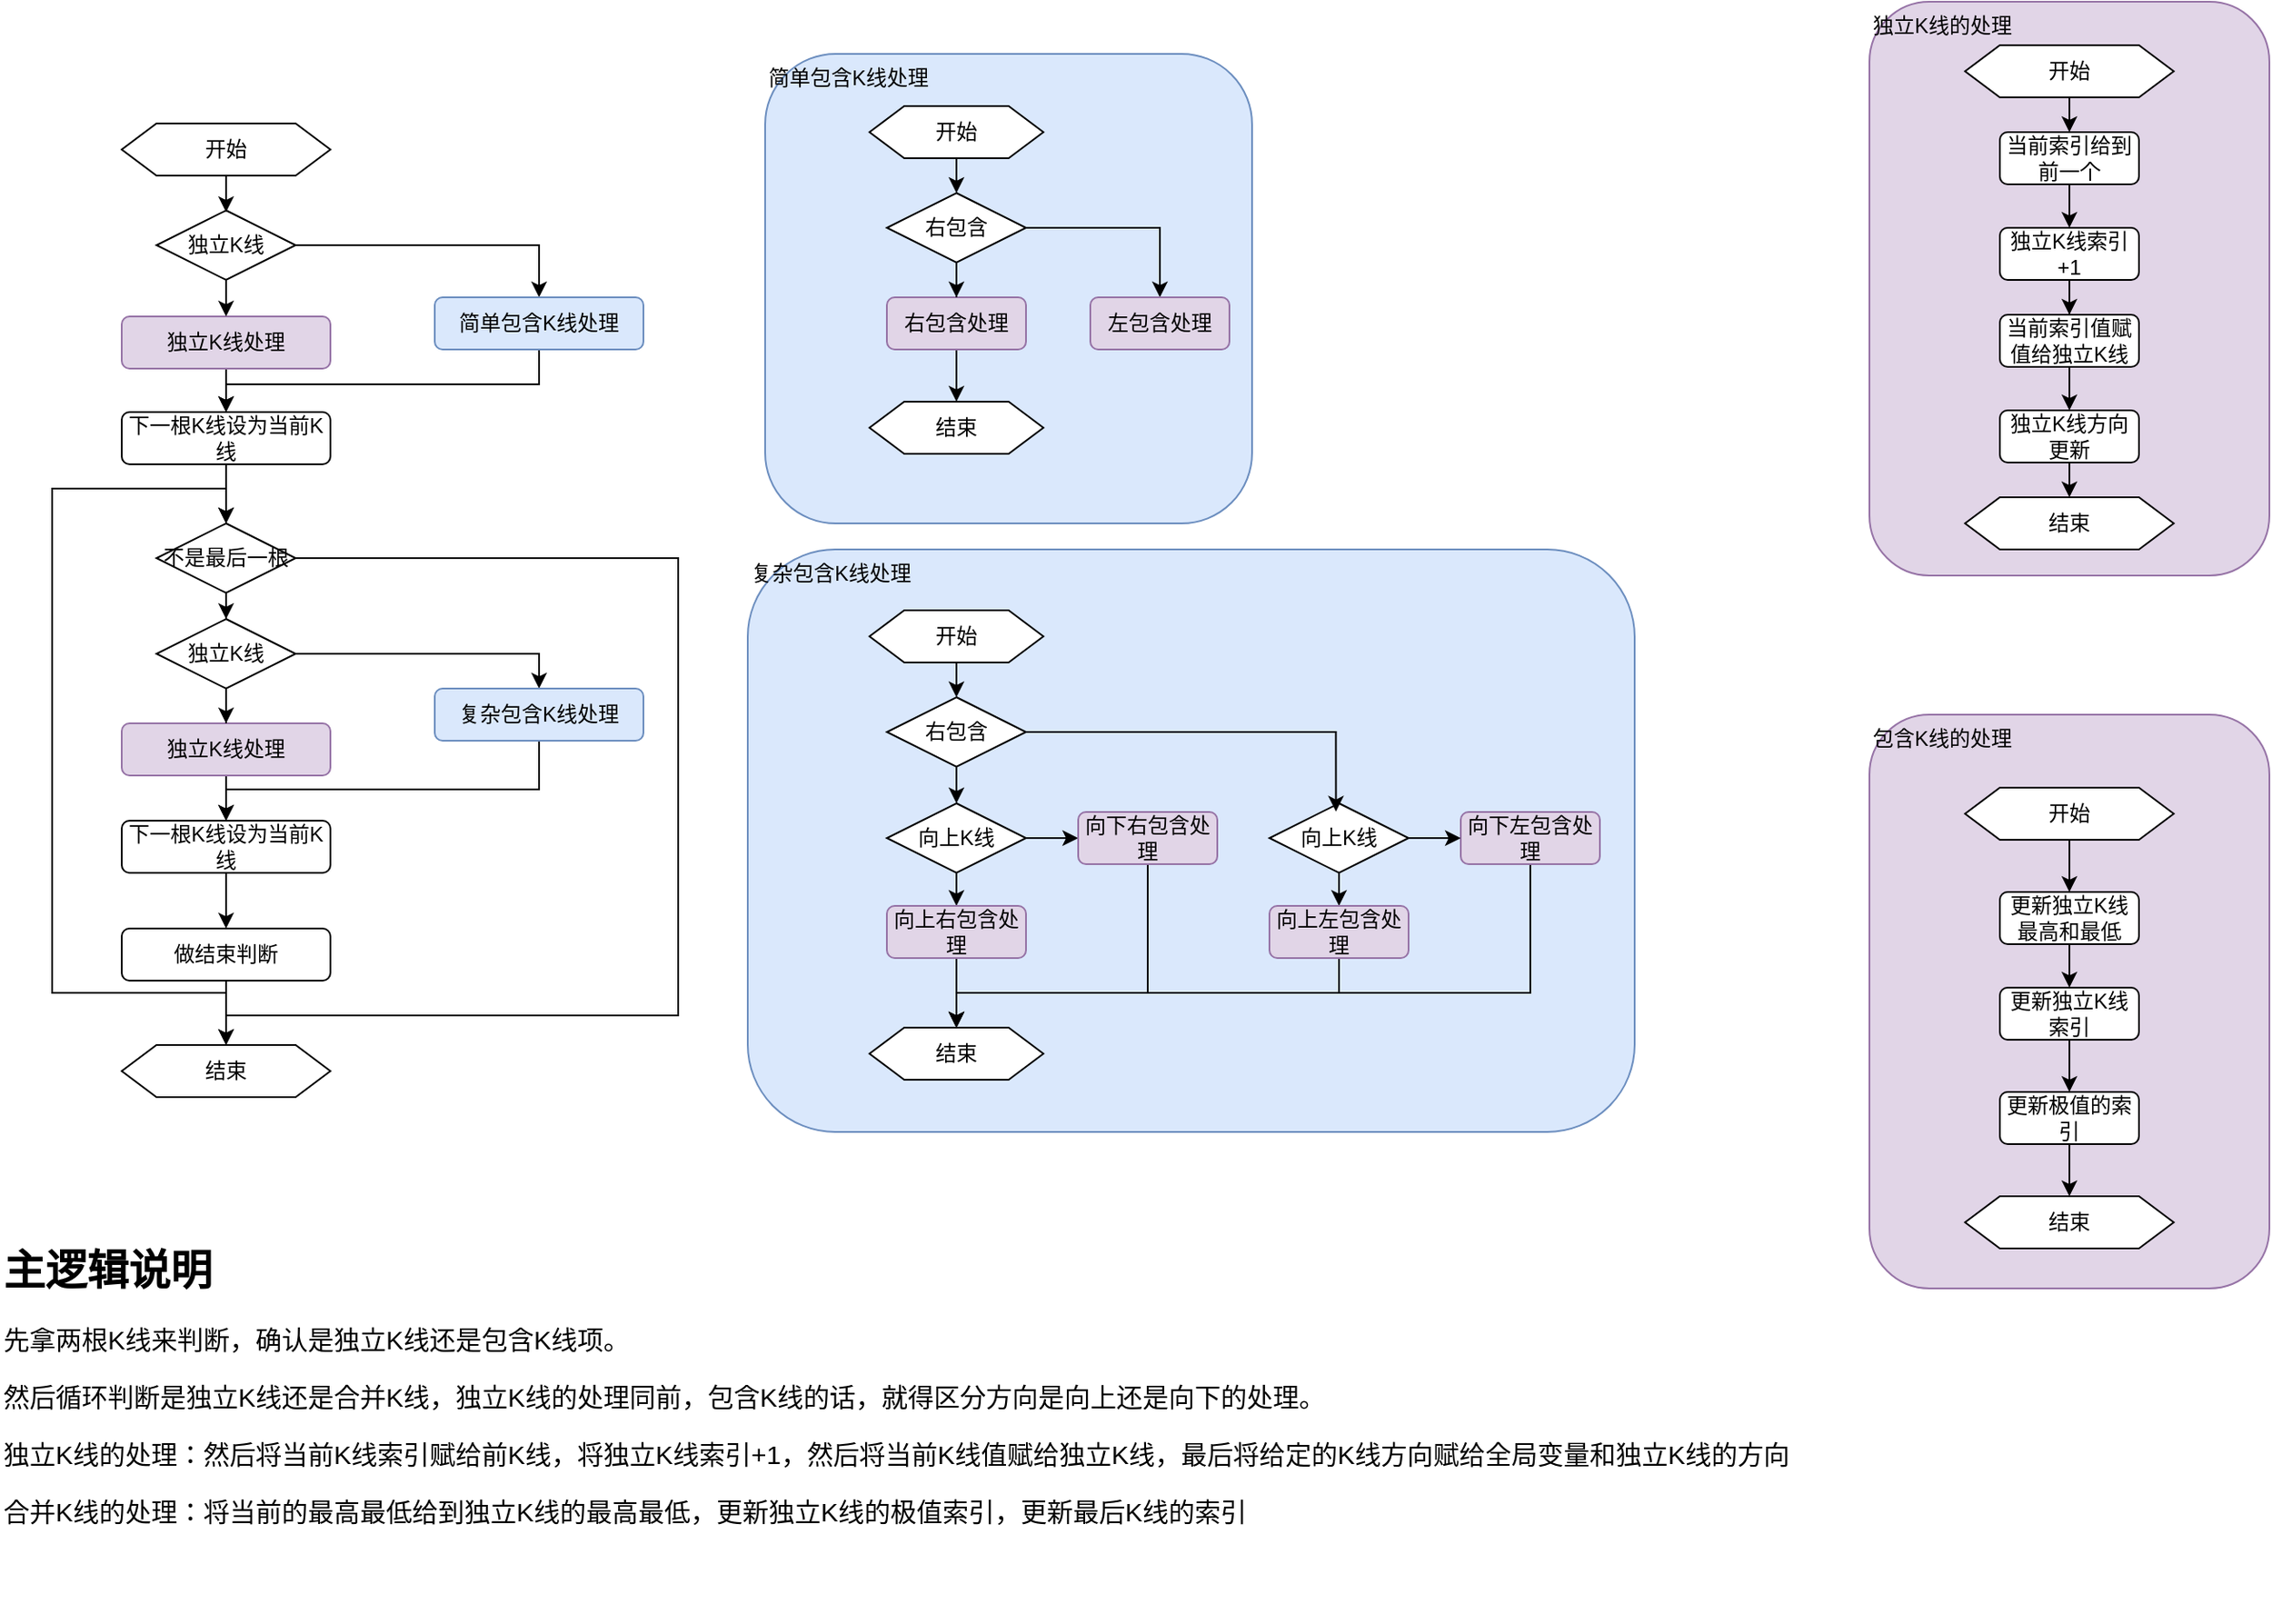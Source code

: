 <mxfile version="24.7.5">
  <diagram name="合并K线" id="Wlh-KiL8eT8eEFKsj3go">
    <mxGraphModel dx="989" dy="577" grid="1" gridSize="10" guides="1" tooltips="1" connect="1" arrows="1" fold="1" page="1" pageScale="1" pageWidth="827" pageHeight="1169" math="0" shadow="0">
      <root>
        <mxCell id="0" />
        <mxCell id="1" parent="0" />
        <mxCell id="z5o7_3_p9fjKzpceReI_-54" value="简单包含K线处理" style="rounded=1;whiteSpace=wrap;html=1;fillColor=#dae8fc;strokeColor=#6c8ebf;verticalAlign=top;align=left;" parent="1" vertex="1">
          <mxGeometry x="560" y="270" width="280" height="270" as="geometry" />
        </mxCell>
        <mxCell id="z5o7_3_p9fjKzpceReI_-53" style="edgeStyle=orthogonalEdgeStyle;rounded=0;orthogonalLoop=1;jettySize=auto;html=1;exitX=0.5;exitY=1;exitDx=0;exitDy=0;" parent="1" source="z5o7_3_p9fjKzpceReI_-45" target="z5o7_3_p9fjKzpceReI_-51" edge="1">
          <mxGeometry relative="1" as="geometry" />
        </mxCell>
        <mxCell id="z5o7_3_p9fjKzpceReI_-45" value="右包含处理" style="rounded=1;whiteSpace=wrap;html=1;fillColor=#e1d5e7;strokeColor=#9673a6;" parent="1" vertex="1">
          <mxGeometry x="630" y="410" width="80" height="30" as="geometry" />
        </mxCell>
        <mxCell id="z5o7_3_p9fjKzpceReI_-48" style="edgeStyle=orthogonalEdgeStyle;rounded=0;orthogonalLoop=1;jettySize=auto;html=1;exitX=0.5;exitY=1;exitDx=0;exitDy=0;" parent="1" source="z5o7_3_p9fjKzpceReI_-46" target="z5o7_3_p9fjKzpceReI_-45" edge="1">
          <mxGeometry relative="1" as="geometry" />
        </mxCell>
        <mxCell id="z5o7_3_p9fjKzpceReI_-49" style="edgeStyle=orthogonalEdgeStyle;rounded=0;orthogonalLoop=1;jettySize=auto;html=1;exitX=1;exitY=0.5;exitDx=0;exitDy=0;entryX=0.5;entryY=0;entryDx=0;entryDy=0;" parent="1" source="z5o7_3_p9fjKzpceReI_-46" target="z5o7_3_p9fjKzpceReI_-47" edge="1">
          <mxGeometry relative="1" as="geometry" />
        </mxCell>
        <mxCell id="z5o7_3_p9fjKzpceReI_-46" value="右包含" style="rhombus;whiteSpace=wrap;html=1;" parent="1" vertex="1">
          <mxGeometry x="630" y="350" width="80" height="40" as="geometry" />
        </mxCell>
        <mxCell id="z5o7_3_p9fjKzpceReI_-47" value="左包含处理" style="rounded=1;whiteSpace=wrap;html=1;fillColor=#e1d5e7;strokeColor=#9673a6;" parent="1" vertex="1">
          <mxGeometry x="747" y="410" width="80" height="30" as="geometry" />
        </mxCell>
        <mxCell id="z5o7_3_p9fjKzpceReI_-52" style="edgeStyle=orthogonalEdgeStyle;rounded=0;orthogonalLoop=1;jettySize=auto;html=1;exitX=0.5;exitY=1;exitDx=0;exitDy=0;entryX=0.5;entryY=0;entryDx=0;entryDy=0;" parent="1" source="z5o7_3_p9fjKzpceReI_-50" target="z5o7_3_p9fjKzpceReI_-46" edge="1">
          <mxGeometry relative="1" as="geometry" />
        </mxCell>
        <mxCell id="z5o7_3_p9fjKzpceReI_-50" value="开始" style="shape=hexagon;perimeter=hexagonPerimeter2;whiteSpace=wrap;html=1;fixedSize=1;" parent="1" vertex="1">
          <mxGeometry x="620" y="300" width="100" height="30" as="geometry" />
        </mxCell>
        <mxCell id="z5o7_3_p9fjKzpceReI_-51" value="结束" style="shape=hexagon;perimeter=hexagonPerimeter2;whiteSpace=wrap;html=1;fixedSize=1;" parent="1" vertex="1">
          <mxGeometry x="620" y="470" width="100" height="30" as="geometry" />
        </mxCell>
        <mxCell id="z5o7_3_p9fjKzpceReI_-55" value="复杂包含K线处理" style="rounded=1;whiteSpace=wrap;html=1;fillColor=#dae8fc;strokeColor=#6c8ebf;verticalAlign=top;align=left;" parent="1" vertex="1">
          <mxGeometry x="550" y="555" width="510" height="335" as="geometry" />
        </mxCell>
        <mxCell id="z5o7_3_p9fjKzpceReI_-58" style="edgeStyle=orthogonalEdgeStyle;rounded=0;orthogonalLoop=1;jettySize=auto;html=1;exitX=0.5;exitY=1;exitDx=0;exitDy=0;" parent="1" source="z5o7_3_p9fjKzpceReI_-60" target="z5o7_3_p9fjKzpceReI_-65" edge="1">
          <mxGeometry relative="1" as="geometry">
            <mxPoint x="669.966" y="700" as="targetPoint" />
          </mxGeometry>
        </mxCell>
        <mxCell id="z5o7_3_p9fjKzpceReI_-60" value="右包含" style="rhombus;whiteSpace=wrap;html=1;" parent="1" vertex="1">
          <mxGeometry x="630" y="640" width="80" height="40" as="geometry" />
        </mxCell>
        <mxCell id="z5o7_3_p9fjKzpceReI_-62" style="edgeStyle=orthogonalEdgeStyle;rounded=0;orthogonalLoop=1;jettySize=auto;html=1;exitX=0.5;exitY=1;exitDx=0;exitDy=0;entryX=0.5;entryY=0;entryDx=0;entryDy=0;" parent="1" source="z5o7_3_p9fjKzpceReI_-63" target="z5o7_3_p9fjKzpceReI_-60" edge="1">
          <mxGeometry relative="1" as="geometry" />
        </mxCell>
        <mxCell id="z5o7_3_p9fjKzpceReI_-63" value="开始" style="shape=hexagon;perimeter=hexagonPerimeter2;whiteSpace=wrap;html=1;fixedSize=1;" parent="1" vertex="1">
          <mxGeometry x="620" y="590" width="100" height="30" as="geometry" />
        </mxCell>
        <mxCell id="z5o7_3_p9fjKzpceReI_-64" value="结束" style="shape=hexagon;perimeter=hexagonPerimeter2;whiteSpace=wrap;html=1;fixedSize=1;" parent="1" vertex="1">
          <mxGeometry x="620" y="830" width="100" height="30" as="geometry" />
        </mxCell>
        <mxCell id="z5o7_3_p9fjKzpceReI_-68" style="edgeStyle=orthogonalEdgeStyle;rounded=0;orthogonalLoop=1;jettySize=auto;html=1;exitX=0.5;exitY=1;exitDx=0;exitDy=0;entryX=0.5;entryY=0;entryDx=0;entryDy=0;" parent="1" source="z5o7_3_p9fjKzpceReI_-65" target="z5o7_3_p9fjKzpceReI_-66" edge="1">
          <mxGeometry relative="1" as="geometry" />
        </mxCell>
        <mxCell id="z5o7_3_p9fjKzpceReI_-70" style="edgeStyle=orthogonalEdgeStyle;rounded=0;orthogonalLoop=1;jettySize=auto;html=1;exitX=1;exitY=0.5;exitDx=0;exitDy=0;" parent="1" source="z5o7_3_p9fjKzpceReI_-65" target="z5o7_3_p9fjKzpceReI_-67" edge="1">
          <mxGeometry relative="1" as="geometry" />
        </mxCell>
        <mxCell id="z5o7_3_p9fjKzpceReI_-65" value="向上K线" style="rhombus;whiteSpace=wrap;html=1;" parent="1" vertex="1">
          <mxGeometry x="630" y="701" width="80" height="40" as="geometry" />
        </mxCell>
        <mxCell id="z5o7_3_p9fjKzpceReI_-69" style="edgeStyle=orthogonalEdgeStyle;rounded=0;orthogonalLoop=1;jettySize=auto;html=1;exitX=0.5;exitY=1;exitDx=0;exitDy=0;" parent="1" source="z5o7_3_p9fjKzpceReI_-66" target="z5o7_3_p9fjKzpceReI_-64" edge="1">
          <mxGeometry relative="1" as="geometry" />
        </mxCell>
        <mxCell id="z5o7_3_p9fjKzpceReI_-66" value="向上右包含处理" style="rounded=1;whiteSpace=wrap;html=1;fillColor=#e1d5e7;strokeColor=#9673a6;" parent="1" vertex="1">
          <mxGeometry x="630" y="760" width="80" height="30" as="geometry" />
        </mxCell>
        <mxCell id="z5o7_3_p9fjKzpceReI_-73" style="edgeStyle=orthogonalEdgeStyle;rounded=0;orthogonalLoop=1;jettySize=auto;html=1;exitX=0.5;exitY=1;exitDx=0;exitDy=0;entryX=0.5;entryY=0;entryDx=0;entryDy=0;" parent="1" source="z5o7_3_p9fjKzpceReI_-67" target="z5o7_3_p9fjKzpceReI_-64" edge="1">
          <mxGeometry relative="1" as="geometry">
            <Array as="points">
              <mxPoint x="780" y="810" />
              <mxPoint x="670" y="810" />
            </Array>
          </mxGeometry>
        </mxCell>
        <mxCell id="z5o7_3_p9fjKzpceReI_-67" value="向下右包含处理" style="rounded=1;whiteSpace=wrap;html=1;fillColor=#e1d5e7;strokeColor=#9673a6;" parent="1" vertex="1">
          <mxGeometry x="740" y="706" width="80" height="30" as="geometry" />
        </mxCell>
        <mxCell id="z5o7_3_p9fjKzpceReI_-80" style="edgeStyle=orthogonalEdgeStyle;rounded=0;orthogonalLoop=1;jettySize=auto;html=1;exitX=0.5;exitY=1;exitDx=0;exitDy=0;entryX=0.5;entryY=0;entryDx=0;entryDy=0;" parent="1" source="z5o7_3_p9fjKzpceReI_-74" target="z5o7_3_p9fjKzpceReI_-64" edge="1">
          <mxGeometry relative="1" as="geometry">
            <Array as="points">
              <mxPoint x="1000" y="810" />
              <mxPoint x="670" y="810" />
            </Array>
          </mxGeometry>
        </mxCell>
        <mxCell id="z5o7_3_p9fjKzpceReI_-74" value="向下左包含处理" style="rounded=1;whiteSpace=wrap;html=1;fillColor=#e1d5e7;strokeColor=#9673a6;" parent="1" vertex="1">
          <mxGeometry x="960" y="706" width="80" height="30" as="geometry" />
        </mxCell>
        <mxCell id="z5o7_3_p9fjKzpceReI_-78" style="edgeStyle=orthogonalEdgeStyle;rounded=0;orthogonalLoop=1;jettySize=auto;html=1;exitX=0.5;exitY=1;exitDx=0;exitDy=0;entryX=0.5;entryY=0;entryDx=0;entryDy=0;" parent="1" source="z5o7_3_p9fjKzpceReI_-75" target="z5o7_3_p9fjKzpceReI_-77" edge="1">
          <mxGeometry relative="1" as="geometry" />
        </mxCell>
        <mxCell id="z5o7_3_p9fjKzpceReI_-79" style="edgeStyle=orthogonalEdgeStyle;rounded=0;orthogonalLoop=1;jettySize=auto;html=1;exitX=1;exitY=0.5;exitDx=0;exitDy=0;" parent="1" source="z5o7_3_p9fjKzpceReI_-75" target="z5o7_3_p9fjKzpceReI_-74" edge="1">
          <mxGeometry relative="1" as="geometry" />
        </mxCell>
        <mxCell id="z5o7_3_p9fjKzpceReI_-75" value="向上K线" style="rhombus;whiteSpace=wrap;html=1;" parent="1" vertex="1">
          <mxGeometry x="850" y="701" width="80" height="40" as="geometry" />
        </mxCell>
        <mxCell id="z5o7_3_p9fjKzpceReI_-76" style="edgeStyle=orthogonalEdgeStyle;rounded=0;orthogonalLoop=1;jettySize=auto;html=1;exitX=1;exitY=0.5;exitDx=0;exitDy=0;entryX=0.478;entryY=0.119;entryDx=0;entryDy=0;entryPerimeter=0;" parent="1" source="z5o7_3_p9fjKzpceReI_-60" target="z5o7_3_p9fjKzpceReI_-75" edge="1">
          <mxGeometry relative="1" as="geometry" />
        </mxCell>
        <mxCell id="z5o7_3_p9fjKzpceReI_-81" style="edgeStyle=orthogonalEdgeStyle;rounded=0;orthogonalLoop=1;jettySize=auto;html=1;exitX=0.5;exitY=1;exitDx=0;exitDy=0;entryX=0.5;entryY=0;entryDx=0;entryDy=0;" parent="1" source="z5o7_3_p9fjKzpceReI_-77" target="z5o7_3_p9fjKzpceReI_-64" edge="1">
          <mxGeometry relative="1" as="geometry">
            <Array as="points">
              <mxPoint x="890" y="810" />
              <mxPoint x="670" y="810" />
            </Array>
          </mxGeometry>
        </mxCell>
        <mxCell id="z5o7_3_p9fjKzpceReI_-77" value="向上左包含处理" style="rounded=1;whiteSpace=wrap;html=1;fillColor=#e1d5e7;strokeColor=#9673a6;" parent="1" vertex="1">
          <mxGeometry x="850" y="760" width="80" height="30" as="geometry" />
        </mxCell>
        <mxCell id="z5o7_3_p9fjKzpceReI_-82" value="&lt;h1 style=&quot;margin-top: 0px;&quot;&gt;主逻辑说明&lt;/h1&gt;&lt;p style=&quot;font-size: 15px;&quot;&gt;&lt;font style=&quot;font-size: 15px;&quot;&gt;先拿两根K线来判断，确认是独立K线还是包含K线项。&lt;/font&gt;&lt;/p&gt;&lt;p style=&quot;font-size: 15px;&quot;&gt;&lt;font style=&quot;font-size: 15px;&quot;&gt;然后循环判断是独立K线还是合并K线，独立K线的处理同前，包含K线的话，就得区分方向是向上还是向下的处理。&lt;/font&gt;&lt;/p&gt;&lt;p style=&quot;font-size: 15px;&quot;&gt;独立K线的处理：然后将当前K线索引赋给前K线，将独立K线索引+1，然后将当前K线值赋给独立K线，最后将给定的K线方向赋给全局变量和独立K线的方向&lt;/p&gt;&lt;p style=&quot;font-size: 15px;&quot;&gt;合并K线的处理：将当前的最高最低给到独立K线的最高最低，更新独立K线的极值索引，更新最后K线的索引&lt;/p&gt;&lt;p style=&quot;font-size: 15px;&quot;&gt;&lt;font style=&quot;font-size: 15px;&quot;&gt;&lt;br&gt;&lt;/font&gt;&lt;/p&gt;" style="text;html=1;whiteSpace=wrap;overflow=hidden;rounded=0;" parent="1" vertex="1">
          <mxGeometry x="120" y="949" width="1040" height="220" as="geometry" />
        </mxCell>
        <mxCell id="xOXY9GwJXC3DuhucZ7PX-24" value="" style="group" vertex="1" connectable="0" parent="1">
          <mxGeometry x="150" y="310" width="360" height="560" as="geometry" />
        </mxCell>
        <mxCell id="z5o7_3_p9fjKzpceReI_-7" style="edgeStyle=orthogonalEdgeStyle;rounded=0;orthogonalLoop=1;jettySize=auto;html=1;exitX=0.5;exitY=1;exitDx=0;exitDy=0;" parent="xOXY9GwJXC3DuhucZ7PX-24" source="z5o7_3_p9fjKzpceReI_-1" target="z5o7_3_p9fjKzpceReI_-6" edge="1">
          <mxGeometry relative="1" as="geometry" />
        </mxCell>
        <mxCell id="z5o7_3_p9fjKzpceReI_-1" value="独立K线处理" style="rounded=1;whiteSpace=wrap;html=1;fillColor=#e1d5e7;strokeColor=#9673a6;" parent="xOXY9GwJXC3DuhucZ7PX-24" vertex="1">
          <mxGeometry x="40" y="111" width="120" height="30" as="geometry" />
        </mxCell>
        <mxCell id="z5o7_3_p9fjKzpceReI_-4" style="edgeStyle=orthogonalEdgeStyle;rounded=0;orthogonalLoop=1;jettySize=auto;html=1;exitX=0.5;exitY=1;exitDx=0;exitDy=0;entryX=0.5;entryY=0;entryDx=0;entryDy=0;" parent="xOXY9GwJXC3DuhucZ7PX-24" source="z5o7_3_p9fjKzpceReI_-2" target="z5o7_3_p9fjKzpceReI_-1" edge="1">
          <mxGeometry relative="1" as="geometry" />
        </mxCell>
        <mxCell id="z5o7_3_p9fjKzpceReI_-5" style="edgeStyle=orthogonalEdgeStyle;rounded=0;orthogonalLoop=1;jettySize=auto;html=1;exitX=1;exitY=0.5;exitDx=0;exitDy=0;entryX=0.5;entryY=0;entryDx=0;entryDy=0;" parent="xOXY9GwJXC3DuhucZ7PX-24" source="z5o7_3_p9fjKzpceReI_-2" target="z5o7_3_p9fjKzpceReI_-3" edge="1">
          <mxGeometry relative="1" as="geometry" />
        </mxCell>
        <mxCell id="z5o7_3_p9fjKzpceReI_-2" value="独立K线" style="rhombus;whiteSpace=wrap;html=1;" parent="xOXY9GwJXC3DuhucZ7PX-24" vertex="1">
          <mxGeometry x="60" y="50" width="80" height="40" as="geometry" />
        </mxCell>
        <mxCell id="z5o7_3_p9fjKzpceReI_-43" style="edgeStyle=orthogonalEdgeStyle;rounded=0;orthogonalLoop=1;jettySize=auto;html=1;exitX=0.5;exitY=1;exitDx=0;exitDy=0;" parent="xOXY9GwJXC3DuhucZ7PX-24" source="z5o7_3_p9fjKzpceReI_-3" target="z5o7_3_p9fjKzpceReI_-6" edge="1">
          <mxGeometry relative="1" as="geometry">
            <Array as="points">
              <mxPoint x="280" y="150" />
              <mxPoint x="100" y="150" />
            </Array>
          </mxGeometry>
        </mxCell>
        <mxCell id="z5o7_3_p9fjKzpceReI_-3" value="简单包含K线处理" style="rounded=1;whiteSpace=wrap;html=1;fillColor=#dae8fc;strokeColor=#6c8ebf;" parent="xOXY9GwJXC3DuhucZ7PX-24" vertex="1">
          <mxGeometry x="220" y="100" width="120" height="30" as="geometry" />
        </mxCell>
        <mxCell id="z5o7_3_p9fjKzpceReI_-14" style="edgeStyle=orthogonalEdgeStyle;rounded=0;orthogonalLoop=1;jettySize=auto;html=1;exitX=0.5;exitY=1;exitDx=0;exitDy=0;entryX=0.5;entryY=0;entryDx=0;entryDy=0;" parent="xOXY9GwJXC3DuhucZ7PX-24" source="z5o7_3_p9fjKzpceReI_-6" target="z5o7_3_p9fjKzpceReI_-9" edge="1">
          <mxGeometry relative="1" as="geometry">
            <mxPoint x="100" y="239" as="targetPoint" />
          </mxGeometry>
        </mxCell>
        <mxCell id="z5o7_3_p9fjKzpceReI_-6" value="下一根K线设为当前K线" style="rounded=1;whiteSpace=wrap;html=1;" parent="xOXY9GwJXC3DuhucZ7PX-24" vertex="1">
          <mxGeometry x="40" y="166" width="120" height="30" as="geometry" />
        </mxCell>
        <mxCell id="z5o7_3_p9fjKzpceReI_-15" style="edgeStyle=orthogonalEdgeStyle;rounded=0;orthogonalLoop=1;jettySize=auto;html=1;exitX=0.5;exitY=1;exitDx=0;exitDy=0;" parent="xOXY9GwJXC3DuhucZ7PX-24" source="z5o7_3_p9fjKzpceReI_-9" target="z5o7_3_p9fjKzpceReI_-12" edge="1">
          <mxGeometry relative="1" as="geometry" />
        </mxCell>
        <mxCell id="z5o7_3_p9fjKzpceReI_-35" style="edgeStyle=orthogonalEdgeStyle;rounded=0;orthogonalLoop=1;jettySize=auto;html=1;exitX=1;exitY=0.5;exitDx=0;exitDy=0;entryX=0.5;entryY=0;entryDx=0;entryDy=0;" parent="xOXY9GwJXC3DuhucZ7PX-24" source="z5o7_3_p9fjKzpceReI_-9" target="z5o7_3_p9fjKzpceReI_-37" edge="1">
          <mxGeometry relative="1" as="geometry">
            <mxPoint x="100" y="456" as="targetPoint" />
            <Array as="points">
              <mxPoint x="360" y="250" />
              <mxPoint x="360" y="513" />
              <mxPoint x="100" y="513" />
            </Array>
          </mxGeometry>
        </mxCell>
        <mxCell id="z5o7_3_p9fjKzpceReI_-9" value="不是最后一根" style="rhombus;whiteSpace=wrap;html=1;" parent="xOXY9GwJXC3DuhucZ7PX-24" vertex="1">
          <mxGeometry x="60" y="230" width="80" height="40" as="geometry" />
        </mxCell>
        <mxCell id="z5o7_3_p9fjKzpceReI_-27" style="edgeStyle=orthogonalEdgeStyle;rounded=0;orthogonalLoop=1;jettySize=auto;html=1;" parent="xOXY9GwJXC3DuhucZ7PX-24" source="z5o7_3_p9fjKzpceReI_-11" target="z5o7_3_p9fjKzpceReI_-23" edge="1">
          <mxGeometry relative="1" as="geometry" />
        </mxCell>
        <mxCell id="z5o7_3_p9fjKzpceReI_-11" value="独立K线处理" style="rounded=1;whiteSpace=wrap;html=1;fillColor=#e1d5e7;strokeColor=#9673a6;" parent="xOXY9GwJXC3DuhucZ7PX-24" vertex="1">
          <mxGeometry x="40" y="345" width="120" height="30" as="geometry" />
        </mxCell>
        <mxCell id="z5o7_3_p9fjKzpceReI_-16" style="edgeStyle=orthogonalEdgeStyle;rounded=0;orthogonalLoop=1;jettySize=auto;html=1;exitX=0.5;exitY=1;exitDx=0;exitDy=0;" parent="xOXY9GwJXC3DuhucZ7PX-24" source="z5o7_3_p9fjKzpceReI_-12" target="z5o7_3_p9fjKzpceReI_-11" edge="1">
          <mxGeometry relative="1" as="geometry" />
        </mxCell>
        <mxCell id="z5o7_3_p9fjKzpceReI_-26" style="edgeStyle=orthogonalEdgeStyle;rounded=0;orthogonalLoop=1;jettySize=auto;html=1;exitX=1;exitY=0.5;exitDx=0;exitDy=0;entryX=0.5;entryY=0;entryDx=0;entryDy=0;" parent="xOXY9GwJXC3DuhucZ7PX-24" source="z5o7_3_p9fjKzpceReI_-12" target="z5o7_3_p9fjKzpceReI_-13" edge="1">
          <mxGeometry relative="1" as="geometry">
            <mxPoint x="274" y="323" as="targetPoint" />
          </mxGeometry>
        </mxCell>
        <mxCell id="z5o7_3_p9fjKzpceReI_-12" value="独立K线" style="rhombus;whiteSpace=wrap;html=1;" parent="xOXY9GwJXC3DuhucZ7PX-24" vertex="1">
          <mxGeometry x="60" y="285" width="80" height="40" as="geometry" />
        </mxCell>
        <mxCell id="z5o7_3_p9fjKzpceReI_-28" style="edgeStyle=orthogonalEdgeStyle;rounded=0;orthogonalLoop=1;jettySize=auto;html=1;exitX=0.5;exitY=1;exitDx=0;exitDy=0;entryX=0.5;entryY=0;entryDx=0;entryDy=0;" parent="xOXY9GwJXC3DuhucZ7PX-24" source="z5o7_3_p9fjKzpceReI_-13" target="z5o7_3_p9fjKzpceReI_-23" edge="1">
          <mxGeometry relative="1" as="geometry">
            <Array as="points">
              <mxPoint x="280" y="383" />
              <mxPoint x="100" y="383" />
            </Array>
          </mxGeometry>
        </mxCell>
        <mxCell id="z5o7_3_p9fjKzpceReI_-13" value="复杂包含K线处理" style="rounded=1;whiteSpace=wrap;html=1;fillColor=#dae8fc;strokeColor=#6c8ebf;" parent="xOXY9GwJXC3DuhucZ7PX-24" vertex="1">
          <mxGeometry x="220" y="325" width="120" height="30" as="geometry" />
        </mxCell>
        <mxCell id="z5o7_3_p9fjKzpceReI_-42" style="edgeStyle=orthogonalEdgeStyle;rounded=0;orthogonalLoop=1;jettySize=auto;html=1;exitX=0.5;exitY=1;exitDx=0;exitDy=0;" parent="xOXY9GwJXC3DuhucZ7PX-24" source="z5o7_3_p9fjKzpceReI_-23" target="z5o7_3_p9fjKzpceReI_-36" edge="1">
          <mxGeometry relative="1" as="geometry" />
        </mxCell>
        <mxCell id="z5o7_3_p9fjKzpceReI_-23" value="下一根K线设为当前K线" style="rounded=1;whiteSpace=wrap;html=1;" parent="xOXY9GwJXC3DuhucZ7PX-24" vertex="1">
          <mxGeometry x="40" y="401" width="120" height="30" as="geometry" />
        </mxCell>
        <mxCell id="z5o7_3_p9fjKzpceReI_-34" style="edgeStyle=orthogonalEdgeStyle;rounded=0;orthogonalLoop=1;jettySize=auto;html=1;" parent="xOXY9GwJXC3DuhucZ7PX-24" source="z5o7_3_p9fjKzpceReI_-31" edge="1">
          <mxGeometry relative="1" as="geometry">
            <mxPoint x="100" y="33" as="sourcePoint" />
            <mxPoint x="100" y="51" as="targetPoint" />
          </mxGeometry>
        </mxCell>
        <mxCell id="z5o7_3_p9fjKzpceReI_-31" value="开始" style="shape=hexagon;perimeter=hexagonPerimeter2;whiteSpace=wrap;html=1;fixedSize=1;" parent="xOXY9GwJXC3DuhucZ7PX-24" vertex="1">
          <mxGeometry x="40" width="120" height="30" as="geometry" />
        </mxCell>
        <mxCell id="z5o7_3_p9fjKzpceReI_-38" style="edgeStyle=orthogonalEdgeStyle;rounded=0;orthogonalLoop=1;jettySize=auto;html=1;exitX=0.5;exitY=1;exitDx=0;exitDy=0;" parent="xOXY9GwJXC3DuhucZ7PX-24" source="z5o7_3_p9fjKzpceReI_-36" target="z5o7_3_p9fjKzpceReI_-37" edge="1">
          <mxGeometry relative="1" as="geometry" />
        </mxCell>
        <mxCell id="z5o7_3_p9fjKzpceReI_-39" style="edgeStyle=orthogonalEdgeStyle;rounded=0;orthogonalLoop=1;jettySize=auto;html=1;exitX=0.5;exitY=1;exitDx=0;exitDy=0;entryX=0.5;entryY=0;entryDx=0;entryDy=0;" parent="xOXY9GwJXC3DuhucZ7PX-24" source="z5o7_3_p9fjKzpceReI_-36" target="z5o7_3_p9fjKzpceReI_-9" edge="1">
          <mxGeometry relative="1" as="geometry">
            <Array as="points">
              <mxPoint x="100" y="500" />
              <mxPoint y="500" />
              <mxPoint y="210" />
              <mxPoint x="100" y="210" />
            </Array>
          </mxGeometry>
        </mxCell>
        <mxCell id="z5o7_3_p9fjKzpceReI_-36" value="做结束判断" style="rounded=1;whiteSpace=wrap;html=1;" parent="xOXY9GwJXC3DuhucZ7PX-24" vertex="1">
          <mxGeometry x="40" y="463" width="120" height="30" as="geometry" />
        </mxCell>
        <mxCell id="z5o7_3_p9fjKzpceReI_-37" value="结束" style="shape=hexagon;perimeter=hexagonPerimeter2;whiteSpace=wrap;html=1;fixedSize=1;" parent="xOXY9GwJXC3DuhucZ7PX-24" vertex="1">
          <mxGeometry x="40" y="530" width="120" height="30" as="geometry" />
        </mxCell>
        <mxCell id="xOXY9GwJXC3DuhucZ7PX-25" value="" style="group" vertex="1" connectable="0" parent="1">
          <mxGeometry x="1195" y="240" width="230" height="330" as="geometry" />
        </mxCell>
        <mxCell id="xOXY9GwJXC3DuhucZ7PX-11" value="独立K线的处理" style="rounded=1;whiteSpace=wrap;html=1;fillColor=#e1d5e7;strokeColor=#9673a6;verticalAlign=top;align=left;movable=1;resizable=1;rotatable=1;deletable=1;editable=1;locked=0;connectable=1;" vertex="1" parent="xOXY9GwJXC3DuhucZ7PX-25">
          <mxGeometry width="230" height="330" as="geometry" />
        </mxCell>
        <mxCell id="xOXY9GwJXC3DuhucZ7PX-3" style="edgeStyle=orthogonalEdgeStyle;rounded=0;orthogonalLoop=1;jettySize=auto;html=1;exitX=0.5;exitY=1;exitDx=0;exitDy=0;" edge="1" parent="xOXY9GwJXC3DuhucZ7PX-25" source="CYBTUpl9YgCQLdti6vpj-1">
          <mxGeometry relative="1" as="geometry">
            <mxPoint x="115" y="75" as="targetPoint" />
          </mxGeometry>
        </mxCell>
        <mxCell id="CYBTUpl9YgCQLdti6vpj-1" value="开始" style="shape=hexagon;perimeter=hexagonPerimeter2;whiteSpace=wrap;html=1;fixedSize=1;" parent="xOXY9GwJXC3DuhucZ7PX-25" vertex="1">
          <mxGeometry x="55" y="25" width="120" height="30" as="geometry" />
        </mxCell>
        <mxCell id="xOXY9GwJXC3DuhucZ7PX-4" style="edgeStyle=orthogonalEdgeStyle;rounded=0;orthogonalLoop=1;jettySize=auto;html=1;exitX=0.5;exitY=1;exitDx=0;exitDy=0;entryX=0.5;entryY=0;entryDx=0;entryDy=0;" edge="1" parent="xOXY9GwJXC3DuhucZ7PX-25" source="xOXY9GwJXC3DuhucZ7PX-1" target="xOXY9GwJXC3DuhucZ7PX-2">
          <mxGeometry relative="1" as="geometry" />
        </mxCell>
        <mxCell id="xOXY9GwJXC3DuhucZ7PX-1" value="当前索引给到前一个" style="rounded=1;whiteSpace=wrap;html=1;" vertex="1" parent="xOXY9GwJXC3DuhucZ7PX-25">
          <mxGeometry x="75" y="75" width="80" height="30" as="geometry" />
        </mxCell>
        <mxCell id="xOXY9GwJXC3DuhucZ7PX-8" style="edgeStyle=orthogonalEdgeStyle;rounded=0;orthogonalLoop=1;jettySize=auto;html=1;exitX=0.5;exitY=1;exitDx=0;exitDy=0;" edge="1" parent="xOXY9GwJXC3DuhucZ7PX-25" source="xOXY9GwJXC3DuhucZ7PX-2" target="xOXY9GwJXC3DuhucZ7PX-5">
          <mxGeometry relative="1" as="geometry" />
        </mxCell>
        <mxCell id="xOXY9GwJXC3DuhucZ7PX-2" value="独立K线索引+1" style="rounded=1;whiteSpace=wrap;html=1;" vertex="1" parent="xOXY9GwJXC3DuhucZ7PX-25">
          <mxGeometry x="75" y="130" width="80" height="30" as="geometry" />
        </mxCell>
        <mxCell id="xOXY9GwJXC3DuhucZ7PX-9" style="edgeStyle=orthogonalEdgeStyle;rounded=0;orthogonalLoop=1;jettySize=auto;html=1;exitX=0.5;exitY=1;exitDx=0;exitDy=0;entryX=0.5;entryY=0;entryDx=0;entryDy=0;" edge="1" parent="xOXY9GwJXC3DuhucZ7PX-25" source="xOXY9GwJXC3DuhucZ7PX-5" target="xOXY9GwJXC3DuhucZ7PX-6">
          <mxGeometry relative="1" as="geometry" />
        </mxCell>
        <mxCell id="xOXY9GwJXC3DuhucZ7PX-5" value="当前索引值赋值给独立K线" style="rounded=1;whiteSpace=wrap;html=1;" vertex="1" parent="xOXY9GwJXC3DuhucZ7PX-25">
          <mxGeometry x="75" y="180" width="80" height="30" as="geometry" />
        </mxCell>
        <mxCell id="xOXY9GwJXC3DuhucZ7PX-10" style="edgeStyle=orthogonalEdgeStyle;rounded=0;orthogonalLoop=1;jettySize=auto;html=1;exitX=0.5;exitY=1;exitDx=0;exitDy=0;entryX=0.5;entryY=0;entryDx=0;entryDy=0;" edge="1" parent="xOXY9GwJXC3DuhucZ7PX-25" source="xOXY9GwJXC3DuhucZ7PX-6" target="xOXY9GwJXC3DuhucZ7PX-7">
          <mxGeometry relative="1" as="geometry" />
        </mxCell>
        <mxCell id="xOXY9GwJXC3DuhucZ7PX-6" value="独立K线方向更新" style="rounded=1;whiteSpace=wrap;html=1;" vertex="1" parent="xOXY9GwJXC3DuhucZ7PX-25">
          <mxGeometry x="75" y="235" width="80" height="30" as="geometry" />
        </mxCell>
        <mxCell id="xOXY9GwJXC3DuhucZ7PX-7" value="结束" style="shape=hexagon;perimeter=hexagonPerimeter2;whiteSpace=wrap;html=1;fixedSize=1;" vertex="1" parent="xOXY9GwJXC3DuhucZ7PX-25">
          <mxGeometry x="55" y="285" width="120" height="30" as="geometry" />
        </mxCell>
        <mxCell id="xOXY9GwJXC3DuhucZ7PX-26" value="" style="group" vertex="1" connectable="0" parent="1">
          <mxGeometry x="1195" y="650" width="230" height="330" as="geometry" />
        </mxCell>
        <mxCell id="xOXY9GwJXC3DuhucZ7PX-21" value="包含K线的处理" style="rounded=1;whiteSpace=wrap;html=1;fillColor=#e1d5e7;strokeColor=#9673a6;verticalAlign=top;align=left;movable=1;resizable=1;rotatable=1;deletable=1;editable=1;locked=0;connectable=1;" vertex="1" parent="xOXY9GwJXC3DuhucZ7PX-26">
          <mxGeometry width="230" height="330" as="geometry" />
        </mxCell>
        <mxCell id="xOXY9GwJXC3DuhucZ7PX-17" style="edgeStyle=orthogonalEdgeStyle;rounded=0;orthogonalLoop=1;jettySize=auto;html=1;exitX=0.5;exitY=1;exitDx=0;exitDy=0;entryX=0.5;entryY=0;entryDx=0;entryDy=0;" edge="1" parent="xOXY9GwJXC3DuhucZ7PX-26" source="xOXY9GwJXC3DuhucZ7PX-12" target="xOXY9GwJXC3DuhucZ7PX-13">
          <mxGeometry relative="1" as="geometry" />
        </mxCell>
        <mxCell id="xOXY9GwJXC3DuhucZ7PX-12" value="开始" style="shape=hexagon;perimeter=hexagonPerimeter2;whiteSpace=wrap;html=1;fixedSize=1;" vertex="1" parent="xOXY9GwJXC3DuhucZ7PX-26">
          <mxGeometry x="55" y="42" width="120" height="30" as="geometry" />
        </mxCell>
        <mxCell id="xOXY9GwJXC3DuhucZ7PX-18" style="edgeStyle=orthogonalEdgeStyle;rounded=0;orthogonalLoop=1;jettySize=auto;html=1;exitX=0.5;exitY=1;exitDx=0;exitDy=0;" edge="1" parent="xOXY9GwJXC3DuhucZ7PX-26" source="xOXY9GwJXC3DuhucZ7PX-13" target="xOXY9GwJXC3DuhucZ7PX-14">
          <mxGeometry relative="1" as="geometry" />
        </mxCell>
        <mxCell id="xOXY9GwJXC3DuhucZ7PX-13" value="更新独立K线最高和最低" style="rounded=1;whiteSpace=wrap;html=1;" vertex="1" parent="xOXY9GwJXC3DuhucZ7PX-26">
          <mxGeometry x="75" y="102" width="80" height="30" as="geometry" />
        </mxCell>
        <mxCell id="xOXY9GwJXC3DuhucZ7PX-19" style="edgeStyle=orthogonalEdgeStyle;rounded=0;orthogonalLoop=1;jettySize=auto;html=1;exitX=0.5;exitY=1;exitDx=0;exitDy=0;entryX=0.5;entryY=0;entryDx=0;entryDy=0;" edge="1" parent="xOXY9GwJXC3DuhucZ7PX-26" source="xOXY9GwJXC3DuhucZ7PX-14" target="xOXY9GwJXC3DuhucZ7PX-15">
          <mxGeometry relative="1" as="geometry" />
        </mxCell>
        <mxCell id="xOXY9GwJXC3DuhucZ7PX-14" value="更新独立K线索引" style="rounded=1;whiteSpace=wrap;html=1;" vertex="1" parent="xOXY9GwJXC3DuhucZ7PX-26">
          <mxGeometry x="75" y="157" width="80" height="30" as="geometry" />
        </mxCell>
        <mxCell id="xOXY9GwJXC3DuhucZ7PX-20" style="edgeStyle=orthogonalEdgeStyle;rounded=0;orthogonalLoop=1;jettySize=auto;html=1;exitX=0.5;exitY=1;exitDx=0;exitDy=0;" edge="1" parent="xOXY9GwJXC3DuhucZ7PX-26" source="xOXY9GwJXC3DuhucZ7PX-15" target="xOXY9GwJXC3DuhucZ7PX-16">
          <mxGeometry relative="1" as="geometry" />
        </mxCell>
        <mxCell id="xOXY9GwJXC3DuhucZ7PX-15" value="更新极值的索引" style="rounded=1;whiteSpace=wrap;html=1;" vertex="1" parent="xOXY9GwJXC3DuhucZ7PX-26">
          <mxGeometry x="75" y="217" width="80" height="30" as="geometry" />
        </mxCell>
        <mxCell id="xOXY9GwJXC3DuhucZ7PX-16" value="结束" style="shape=hexagon;perimeter=hexagonPerimeter2;whiteSpace=wrap;html=1;fixedSize=1;" vertex="1" parent="xOXY9GwJXC3DuhucZ7PX-26">
          <mxGeometry x="55" y="277" width="120" height="30" as="geometry" />
        </mxCell>
      </root>
    </mxGraphModel>
  </diagram>
</mxfile>
